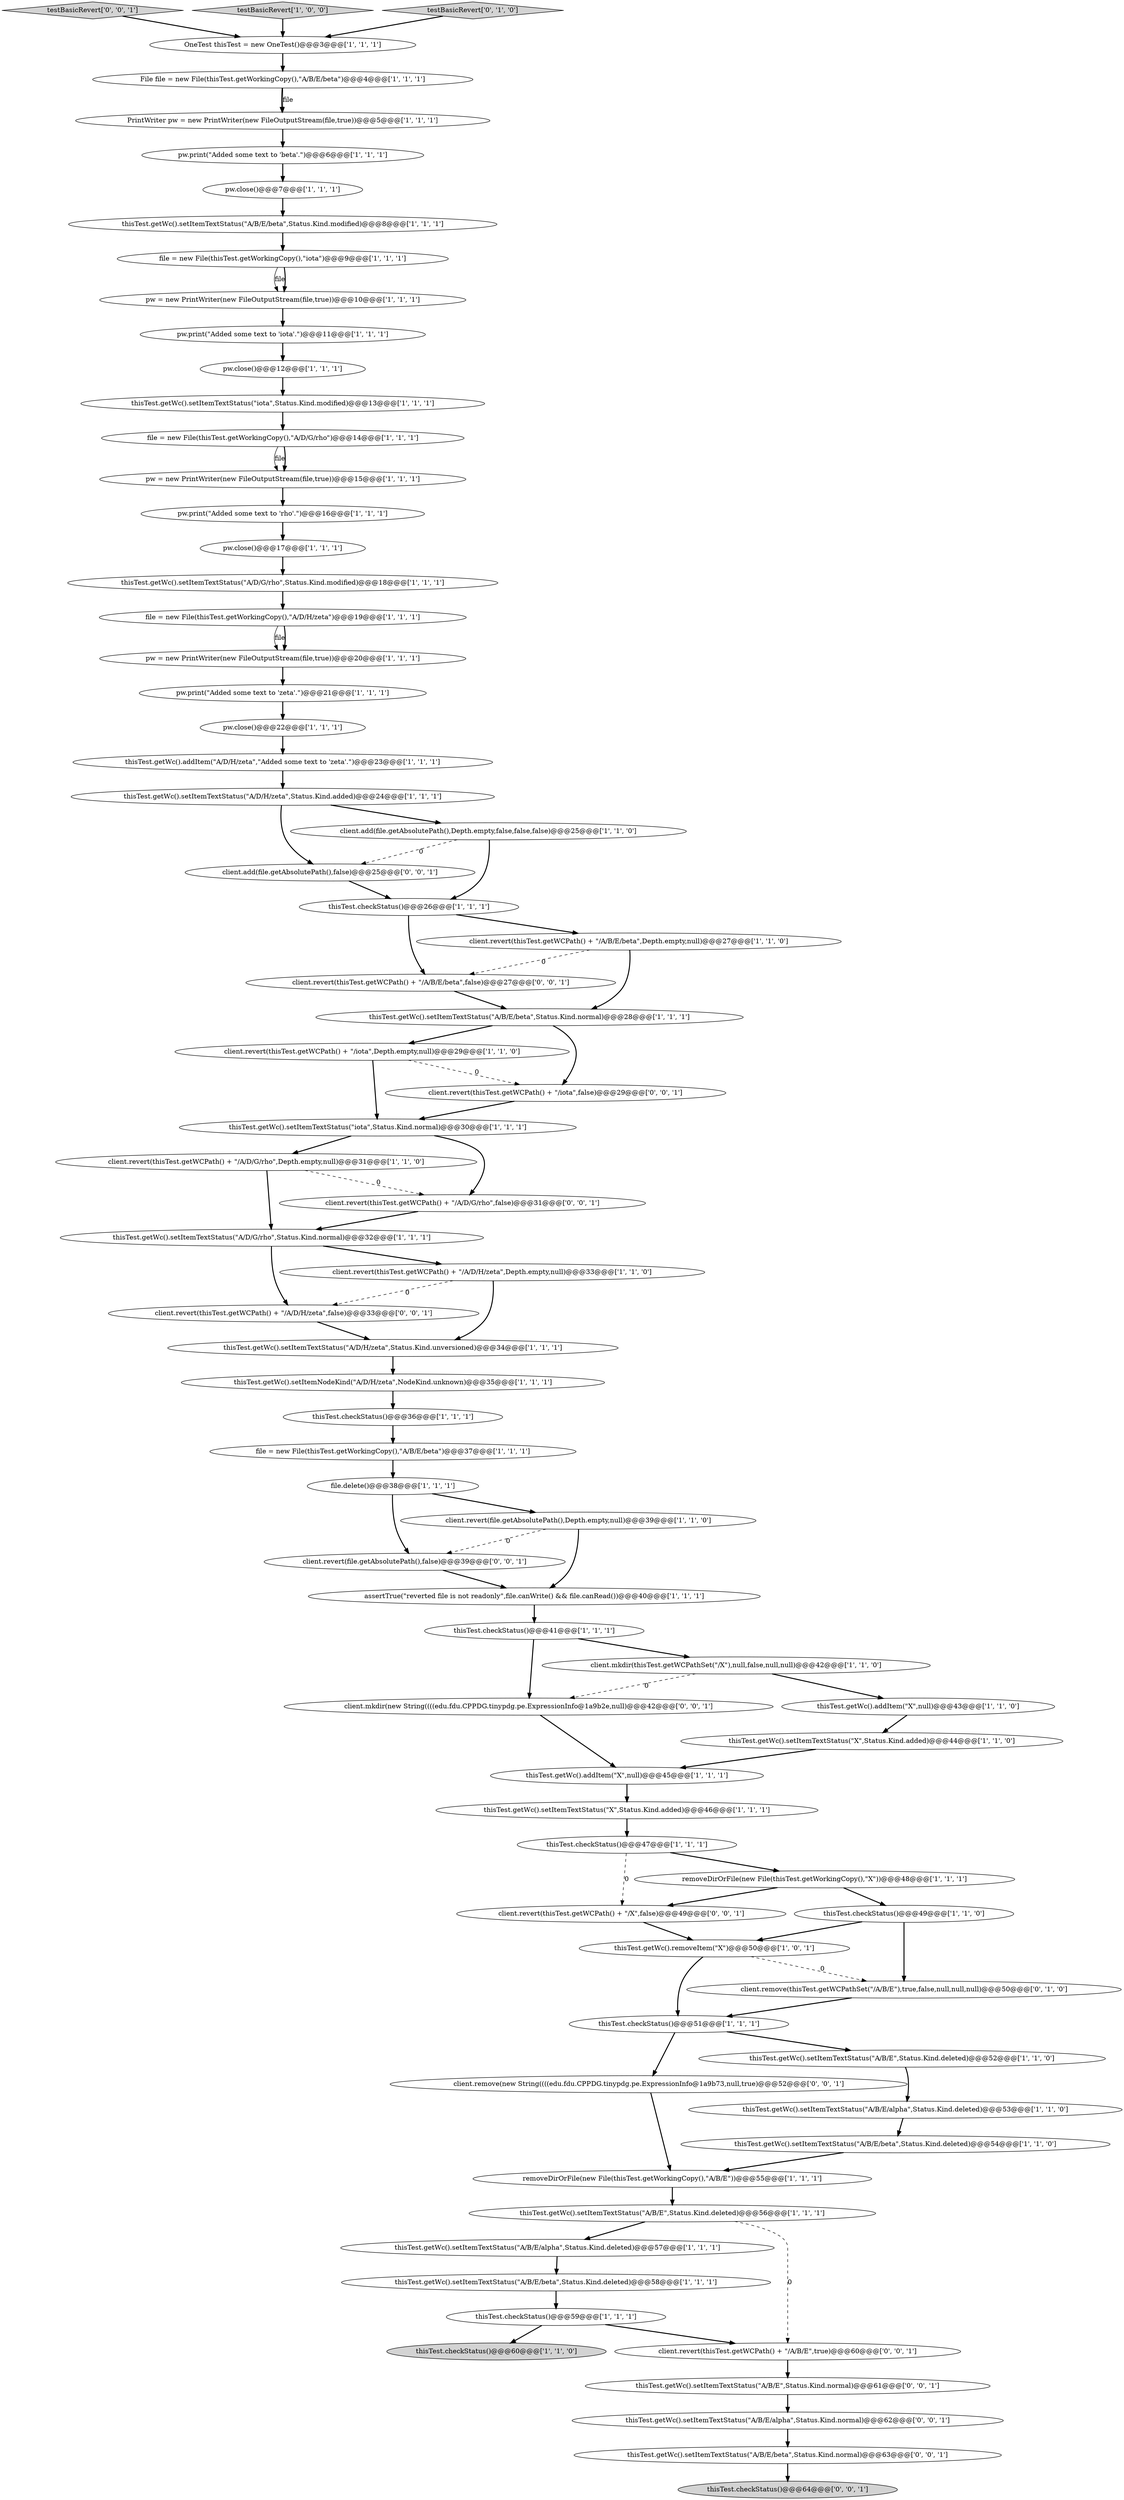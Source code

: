 digraph {
58 [style = filled, label = "assertTrue(\"reverted file is not readonly\",file.canWrite() && file.canRead())@@@40@@@['1', '1', '1']", fillcolor = white, shape = ellipse image = "AAA0AAABBB1BBB"];
43 [style = filled, label = "thisTest.getWc().setItemTextStatus(\"A/D/G/rho\",Status.Kind.modified)@@@18@@@['1', '1', '1']", fillcolor = white, shape = ellipse image = "AAA0AAABBB1BBB"];
61 [style = filled, label = "thisTest.getWc().setItemTextStatus(\"A/B/E/beta\",Status.Kind.normal)@@@63@@@['0', '0', '1']", fillcolor = white, shape = ellipse image = "AAA0AAABBB3BBB"];
63 [style = filled, label = "testBasicRevert['0', '0', '1']", fillcolor = lightgray, shape = diamond image = "AAA0AAABBB3BBB"];
51 [style = filled, label = "thisTest.getWc().setItemTextStatus(\"A/B/E/alpha\",Status.Kind.deleted)@@@57@@@['1', '1', '1']", fillcolor = white, shape = ellipse image = "AAA0AAABBB1BBB"];
70 [style = filled, label = "thisTest.getWc().setItemTextStatus(\"A/B/E/alpha\",Status.Kind.normal)@@@62@@@['0', '0', '1']", fillcolor = white, shape = ellipse image = "AAA0AAABBB3BBB"];
29 [style = filled, label = "file = new File(thisTest.getWorkingCopy(),\"A/B/E/beta\")@@@37@@@['1', '1', '1']", fillcolor = white, shape = ellipse image = "AAA0AAABBB1BBB"];
73 [style = filled, label = "client.revert(thisTest.getWCPath() + \"/A/D/H/zeta\",false)@@@33@@@['0', '0', '1']", fillcolor = white, shape = ellipse image = "AAA0AAABBB3BBB"];
65 [style = filled, label = "client.mkdir(new String((((edu.fdu.CPPDG.tinypdg.pe.ExpressionInfo@1a9b2e,null)@@@42@@@['0', '0', '1']", fillcolor = white, shape = ellipse image = "AAA0AAABBB3BBB"];
49 [style = filled, label = "file.delete()@@@38@@@['1', '1', '1']", fillcolor = white, shape = ellipse image = "AAA0AAABBB1BBB"];
28 [style = filled, label = "thisTest.checkStatus()@@@60@@@['1', '1', '0']", fillcolor = lightgray, shape = ellipse image = "AAA0AAABBB1BBB"];
37 [style = filled, label = "file = new File(thisTest.getWorkingCopy(),\"A/D/G/rho\")@@@14@@@['1', '1', '1']", fillcolor = white, shape = ellipse image = "AAA0AAABBB1BBB"];
6 [style = filled, label = "OneTest thisTest = new OneTest()@@@3@@@['1', '1', '1']", fillcolor = white, shape = ellipse image = "AAA0AAABBB1BBB"];
33 [style = filled, label = "thisTest.checkStatus()@@@36@@@['1', '1', '1']", fillcolor = white, shape = ellipse image = "AAA0AAABBB1BBB"];
69 [style = filled, label = "client.revert(thisTest.getWCPath() + \"/A/B/E\",true)@@@60@@@['0', '0', '1']", fillcolor = white, shape = ellipse image = "AAA0AAABBB3BBB"];
2 [style = filled, label = "client.revert(thisTest.getWCPath() + \"/iota\",Depth.empty,null)@@@29@@@['1', '1', '0']", fillcolor = white, shape = ellipse image = "AAA0AAABBB1BBB"];
72 [style = filled, label = "client.add(file.getAbsolutePath(),false)@@@25@@@['0', '0', '1']", fillcolor = white, shape = ellipse image = "AAA0AAABBB3BBB"];
19 [style = filled, label = "testBasicRevert['1', '0', '0']", fillcolor = lightgray, shape = diamond image = "AAA0AAABBB1BBB"];
31 [style = filled, label = "thisTest.checkStatus()@@@26@@@['1', '1', '1']", fillcolor = white, shape = ellipse image = "AAA0AAABBB1BBB"];
32 [style = filled, label = "pw.print(\"Added some text to 'rho'.\")@@@16@@@['1', '1', '1']", fillcolor = white, shape = ellipse image = "AAA0AAABBB1BBB"];
74 [style = filled, label = "client.revert(thisTest.getWCPath() + \"/A/B/E/beta\",false)@@@27@@@['0', '0', '1']", fillcolor = white, shape = ellipse image = "AAA0AAABBB3BBB"];
68 [style = filled, label = "client.revert(thisTest.getWCPath() + \"/X\",false)@@@49@@@['0', '0', '1']", fillcolor = white, shape = ellipse image = "AAA0AAABBB3BBB"];
16 [style = filled, label = "thisTest.getWc().addItem(\"X\",null)@@@43@@@['1', '1', '0']", fillcolor = white, shape = ellipse image = "AAA0AAABBB1BBB"];
40 [style = filled, label = "thisTest.checkStatus()@@@51@@@['1', '1', '1']", fillcolor = white, shape = ellipse image = "AAA0AAABBB1BBB"];
36 [style = filled, label = "thisTest.getWc().setItemTextStatus(\"A/B/E/beta\",Status.Kind.deleted)@@@58@@@['1', '1', '1']", fillcolor = white, shape = ellipse image = "AAA0AAABBB1BBB"];
13 [style = filled, label = "pw.close()@@@22@@@['1', '1', '1']", fillcolor = white, shape = ellipse image = "AAA0AAABBB1BBB"];
35 [style = filled, label = "thisTest.getWc().setItemTextStatus(\"iota\",Status.Kind.modified)@@@13@@@['1', '1', '1']", fillcolor = white, shape = ellipse image = "AAA0AAABBB1BBB"];
10 [style = filled, label = "thisTest.getWc().setItemTextStatus(\"A/B/E/beta\",Status.Kind.normal)@@@28@@@['1', '1', '1']", fillcolor = white, shape = ellipse image = "AAA0AAABBB1BBB"];
34 [style = filled, label = "pw.print(\"Added some text to 'beta'.\")@@@6@@@['1', '1', '1']", fillcolor = white, shape = ellipse image = "AAA0AAABBB1BBB"];
44 [style = filled, label = "thisTest.getWc().setItemTextStatus(\"A/D/H/zeta\",Status.Kind.added)@@@24@@@['1', '1', '1']", fillcolor = white, shape = ellipse image = "AAA0AAABBB1BBB"];
5 [style = filled, label = "thisTest.getWc().setItemTextStatus(\"A/B/E/alpha\",Status.Kind.deleted)@@@53@@@['1', '1', '0']", fillcolor = white, shape = ellipse image = "AAA0AAABBB1BBB"];
64 [style = filled, label = "client.revert(file.getAbsolutePath(),false)@@@39@@@['0', '0', '1']", fillcolor = white, shape = ellipse image = "AAA0AAABBB3BBB"];
46 [style = filled, label = "pw.print(\"Added some text to 'iota'.\")@@@11@@@['1', '1', '1']", fillcolor = white, shape = ellipse image = "AAA0AAABBB1BBB"];
30 [style = filled, label = "pw.print(\"Added some text to 'zeta'.\")@@@21@@@['1', '1', '1']", fillcolor = white, shape = ellipse image = "AAA0AAABBB1BBB"];
1 [style = filled, label = "file = new File(thisTest.getWorkingCopy(),\"A/D/H/zeta\")@@@19@@@['1', '1', '1']", fillcolor = white, shape = ellipse image = "AAA0AAABBB1BBB"];
66 [style = filled, label = "thisTest.getWc().setItemTextStatus(\"A/B/E\",Status.Kind.normal)@@@61@@@['0', '0', '1']", fillcolor = white, shape = ellipse image = "AAA0AAABBB3BBB"];
9 [style = filled, label = "thisTest.getWc().setItemTextStatus(\"X\",Status.Kind.added)@@@46@@@['1', '1', '1']", fillcolor = white, shape = ellipse image = "AAA0AAABBB1BBB"];
8 [style = filled, label = "thisTest.getWc().setItemTextStatus(\"A/D/H/zeta\",Status.Kind.unversioned)@@@34@@@['1', '1', '1']", fillcolor = white, shape = ellipse image = "AAA0AAABBB1BBB"];
39 [style = filled, label = "client.revert(thisTest.getWCPath() + \"/A/D/H/zeta\",Depth.empty,null)@@@33@@@['1', '1', '0']", fillcolor = white, shape = ellipse image = "AAA0AAABBB1BBB"];
52 [style = filled, label = "client.mkdir(thisTest.getWCPathSet(\"/X\"),null,false,null,null)@@@42@@@['1', '1', '0']", fillcolor = white, shape = ellipse image = "AAA0AAABBB1BBB"];
47 [style = filled, label = "thisTest.checkStatus()@@@41@@@['1', '1', '1']", fillcolor = white, shape = ellipse image = "AAA0AAABBB1BBB"];
67 [style = filled, label = "client.revert(thisTest.getWCPath() + \"/iota\",false)@@@29@@@['0', '0', '1']", fillcolor = white, shape = ellipse image = "AAA0AAABBB3BBB"];
14 [style = filled, label = "thisTest.getWc().addItem(\"X\",null)@@@45@@@['1', '1', '1']", fillcolor = white, shape = ellipse image = "AAA0AAABBB1BBB"];
50 [style = filled, label = "thisTest.getWc().setItemTextStatus(\"A/B/E/beta\",Status.Kind.deleted)@@@54@@@['1', '1', '0']", fillcolor = white, shape = ellipse image = "AAA0AAABBB1BBB"];
15 [style = filled, label = "thisTest.checkStatus()@@@47@@@['1', '1', '1']", fillcolor = white, shape = ellipse image = "AAA0AAABBB1BBB"];
42 [style = filled, label = "thisTest.checkStatus()@@@49@@@['1', '1', '0']", fillcolor = white, shape = ellipse image = "AAA0AAABBB1BBB"];
27 [style = filled, label = "pw = new PrintWriter(new FileOutputStream(file,true))@@@20@@@['1', '1', '1']", fillcolor = white, shape = ellipse image = "AAA0AAABBB1BBB"];
45 [style = filled, label = "client.revert(thisTest.getWCPath() + \"/A/D/G/rho\",Depth.empty,null)@@@31@@@['1', '1', '0']", fillcolor = white, shape = ellipse image = "AAA0AAABBB1BBB"];
20 [style = filled, label = "thisTest.getWc().addItem(\"A/D/H/zeta\",\"Added some text to 'zeta'.\")@@@23@@@['1', '1', '1']", fillcolor = white, shape = ellipse image = "AAA0AAABBB1BBB"];
55 [style = filled, label = "client.revert(file.getAbsolutePath(),Depth.empty,null)@@@39@@@['1', '1', '0']", fillcolor = white, shape = ellipse image = "AAA0AAABBB1BBB"];
21 [style = filled, label = "thisTest.getWc().setItemTextStatus(\"X\",Status.Kind.added)@@@44@@@['1', '1', '0']", fillcolor = white, shape = ellipse image = "AAA0AAABBB1BBB"];
4 [style = filled, label = "PrintWriter pw = new PrintWriter(new FileOutputStream(file,true))@@@5@@@['1', '1', '1']", fillcolor = white, shape = ellipse image = "AAA0AAABBB1BBB"];
24 [style = filled, label = "pw.close()@@@7@@@['1', '1', '1']", fillcolor = white, shape = ellipse image = "AAA0AAABBB1BBB"];
38 [style = filled, label = "removeDirOrFile(new File(thisTest.getWorkingCopy(),\"X\"))@@@48@@@['1', '1', '1']", fillcolor = white, shape = ellipse image = "AAA0AAABBB1BBB"];
54 [style = filled, label = "thisTest.getWc().setItemTextStatus(\"iota\",Status.Kind.normal)@@@30@@@['1', '1', '1']", fillcolor = white, shape = ellipse image = "AAA0AAABBB1BBB"];
48 [style = filled, label = "File file = new File(thisTest.getWorkingCopy(),\"A/B/E/beta\")@@@4@@@['1', '1', '1']", fillcolor = white, shape = ellipse image = "AAA0AAABBB1BBB"];
23 [style = filled, label = "thisTest.getWc().setItemTextStatus(\"A/B/E\",Status.Kind.deleted)@@@56@@@['1', '1', '1']", fillcolor = white, shape = ellipse image = "AAA0AAABBB1BBB"];
0 [style = filled, label = "pw.close()@@@12@@@['1', '1', '1']", fillcolor = white, shape = ellipse image = "AAA0AAABBB1BBB"];
12 [style = filled, label = "pw = new PrintWriter(new FileOutputStream(file,true))@@@15@@@['1', '1', '1']", fillcolor = white, shape = ellipse image = "AAA0AAABBB1BBB"];
60 [style = filled, label = "client.remove(thisTest.getWCPathSet(\"/A/B/E\"),true,false,null,null,null)@@@50@@@['0', '1', '0']", fillcolor = white, shape = ellipse image = "AAA1AAABBB2BBB"];
71 [style = filled, label = "client.revert(thisTest.getWCPath() + \"/A/D/G/rho\",false)@@@31@@@['0', '0', '1']", fillcolor = white, shape = ellipse image = "AAA0AAABBB3BBB"];
22 [style = filled, label = "client.add(file.getAbsolutePath(),Depth.empty,false,false,false)@@@25@@@['1', '1', '0']", fillcolor = white, shape = ellipse image = "AAA0AAABBB1BBB"];
7 [style = filled, label = "thisTest.getWc().setItemNodeKind(\"A/D/H/zeta\",NodeKind.unknown)@@@35@@@['1', '1', '1']", fillcolor = white, shape = ellipse image = "AAA0AAABBB1BBB"];
59 [style = filled, label = "testBasicRevert['0', '1', '0']", fillcolor = lightgray, shape = diamond image = "AAA0AAABBB2BBB"];
62 [style = filled, label = "client.remove(new String((((edu.fdu.CPPDG.tinypdg.pe.ExpressionInfo@1a9b73,null,true)@@@52@@@['0', '0', '1']", fillcolor = white, shape = ellipse image = "AAA0AAABBB3BBB"];
25 [style = filled, label = "thisTest.getWc().setItemTextStatus(\"A/B/E/beta\",Status.Kind.modified)@@@8@@@['1', '1', '1']", fillcolor = white, shape = ellipse image = "AAA0AAABBB1BBB"];
53 [style = filled, label = "thisTest.getWc().setItemTextStatus(\"A/D/G/rho\",Status.Kind.normal)@@@32@@@['1', '1', '1']", fillcolor = white, shape = ellipse image = "AAA0AAABBB1BBB"];
18 [style = filled, label = "thisTest.getWc().setItemTextStatus(\"A/B/E\",Status.Kind.deleted)@@@52@@@['1', '1', '0']", fillcolor = white, shape = ellipse image = "AAA0AAABBB1BBB"];
41 [style = filled, label = "pw = new PrintWriter(new FileOutputStream(file,true))@@@10@@@['1', '1', '1']", fillcolor = white, shape = ellipse image = "AAA0AAABBB1BBB"];
17 [style = filled, label = "pw.close()@@@17@@@['1', '1', '1']", fillcolor = white, shape = ellipse image = "AAA0AAABBB1BBB"];
57 [style = filled, label = "file = new File(thisTest.getWorkingCopy(),\"iota\")@@@9@@@['1', '1', '1']", fillcolor = white, shape = ellipse image = "AAA0AAABBB1BBB"];
26 [style = filled, label = "client.revert(thisTest.getWCPath() + \"/A/B/E/beta\",Depth.empty,null)@@@27@@@['1', '1', '0']", fillcolor = white, shape = ellipse image = "AAA0AAABBB1BBB"];
11 [style = filled, label = "removeDirOrFile(new File(thisTest.getWorkingCopy(),\"A/B/E\"))@@@55@@@['1', '1', '1']", fillcolor = white, shape = ellipse image = "AAA0AAABBB1BBB"];
75 [style = filled, label = "thisTest.checkStatus()@@@64@@@['0', '0', '1']", fillcolor = lightgray, shape = ellipse image = "AAA0AAABBB3BBB"];
56 [style = filled, label = "thisTest.getWc().removeItem(\"X\")@@@50@@@['1', '0', '1']", fillcolor = white, shape = ellipse image = "AAA0AAABBB1BBB"];
3 [style = filled, label = "thisTest.checkStatus()@@@59@@@['1', '1', '1']", fillcolor = white, shape = ellipse image = "AAA0AAABBB1BBB"];
74->10 [style = bold, label=""];
19->6 [style = bold, label=""];
55->58 [style = bold, label=""];
26->74 [style = dashed, label="0"];
49->55 [style = bold, label=""];
65->14 [style = bold, label=""];
30->13 [style = bold, label=""];
42->60 [style = bold, label=""];
48->4 [style = bold, label=""];
10->67 [style = bold, label=""];
40->62 [style = bold, label=""];
51->36 [style = bold, label=""];
54->71 [style = bold, label=""];
22->31 [style = bold, label=""];
67->54 [style = bold, label=""];
46->0 [style = bold, label=""];
54->45 [style = bold, label=""];
38->68 [style = bold, label=""];
5->50 [style = bold, label=""];
58->47 [style = bold, label=""];
12->32 [style = bold, label=""];
59->6 [style = bold, label=""];
35->37 [style = bold, label=""];
27->30 [style = bold, label=""];
11->23 [style = bold, label=""];
64->58 [style = bold, label=""];
38->42 [style = bold, label=""];
22->72 [style = dashed, label="0"];
25->57 [style = bold, label=""];
13->20 [style = bold, label=""];
33->29 [style = bold, label=""];
1->27 [style = solid, label="file"];
41->46 [style = bold, label=""];
6->48 [style = bold, label=""];
63->6 [style = bold, label=""];
20->44 [style = bold, label=""];
15->38 [style = bold, label=""];
50->11 [style = bold, label=""];
68->56 [style = bold, label=""];
36->3 [style = bold, label=""];
56->60 [style = dashed, label="0"];
31->26 [style = bold, label=""];
72->31 [style = bold, label=""];
52->16 [style = bold, label=""];
56->40 [style = bold, label=""];
49->64 [style = bold, label=""];
61->75 [style = bold, label=""];
43->1 [style = bold, label=""];
24->25 [style = bold, label=""];
39->73 [style = dashed, label="0"];
2->54 [style = bold, label=""];
4->34 [style = bold, label=""];
21->14 [style = bold, label=""];
37->12 [style = solid, label="file"];
70->61 [style = bold, label=""];
23->69 [style = dashed, label="0"];
7->33 [style = bold, label=""];
66->70 [style = bold, label=""];
9->15 [style = bold, label=""];
60->40 [style = bold, label=""];
44->72 [style = bold, label=""];
69->66 [style = bold, label=""];
48->4 [style = solid, label="file"];
1->27 [style = bold, label=""];
14->9 [style = bold, label=""];
40->18 [style = bold, label=""];
45->53 [style = bold, label=""];
47->52 [style = bold, label=""];
39->8 [style = bold, label=""];
37->12 [style = bold, label=""];
8->7 [style = bold, label=""];
29->49 [style = bold, label=""];
23->51 [style = bold, label=""];
15->68 [style = dashed, label="0"];
10->2 [style = bold, label=""];
0->35 [style = bold, label=""];
52->65 [style = dashed, label="0"];
17->43 [style = bold, label=""];
34->24 [style = bold, label=""];
53->73 [style = bold, label=""];
18->5 [style = bold, label=""];
47->65 [style = bold, label=""];
26->10 [style = bold, label=""];
3->69 [style = bold, label=""];
57->41 [style = solid, label="file"];
62->11 [style = bold, label=""];
16->21 [style = bold, label=""];
57->41 [style = bold, label=""];
32->17 [style = bold, label=""];
31->74 [style = bold, label=""];
45->71 [style = dashed, label="0"];
71->53 [style = bold, label=""];
55->64 [style = dashed, label="0"];
42->56 [style = bold, label=""];
53->39 [style = bold, label=""];
3->28 [style = bold, label=""];
2->67 [style = dashed, label="0"];
44->22 [style = bold, label=""];
73->8 [style = bold, label=""];
}
